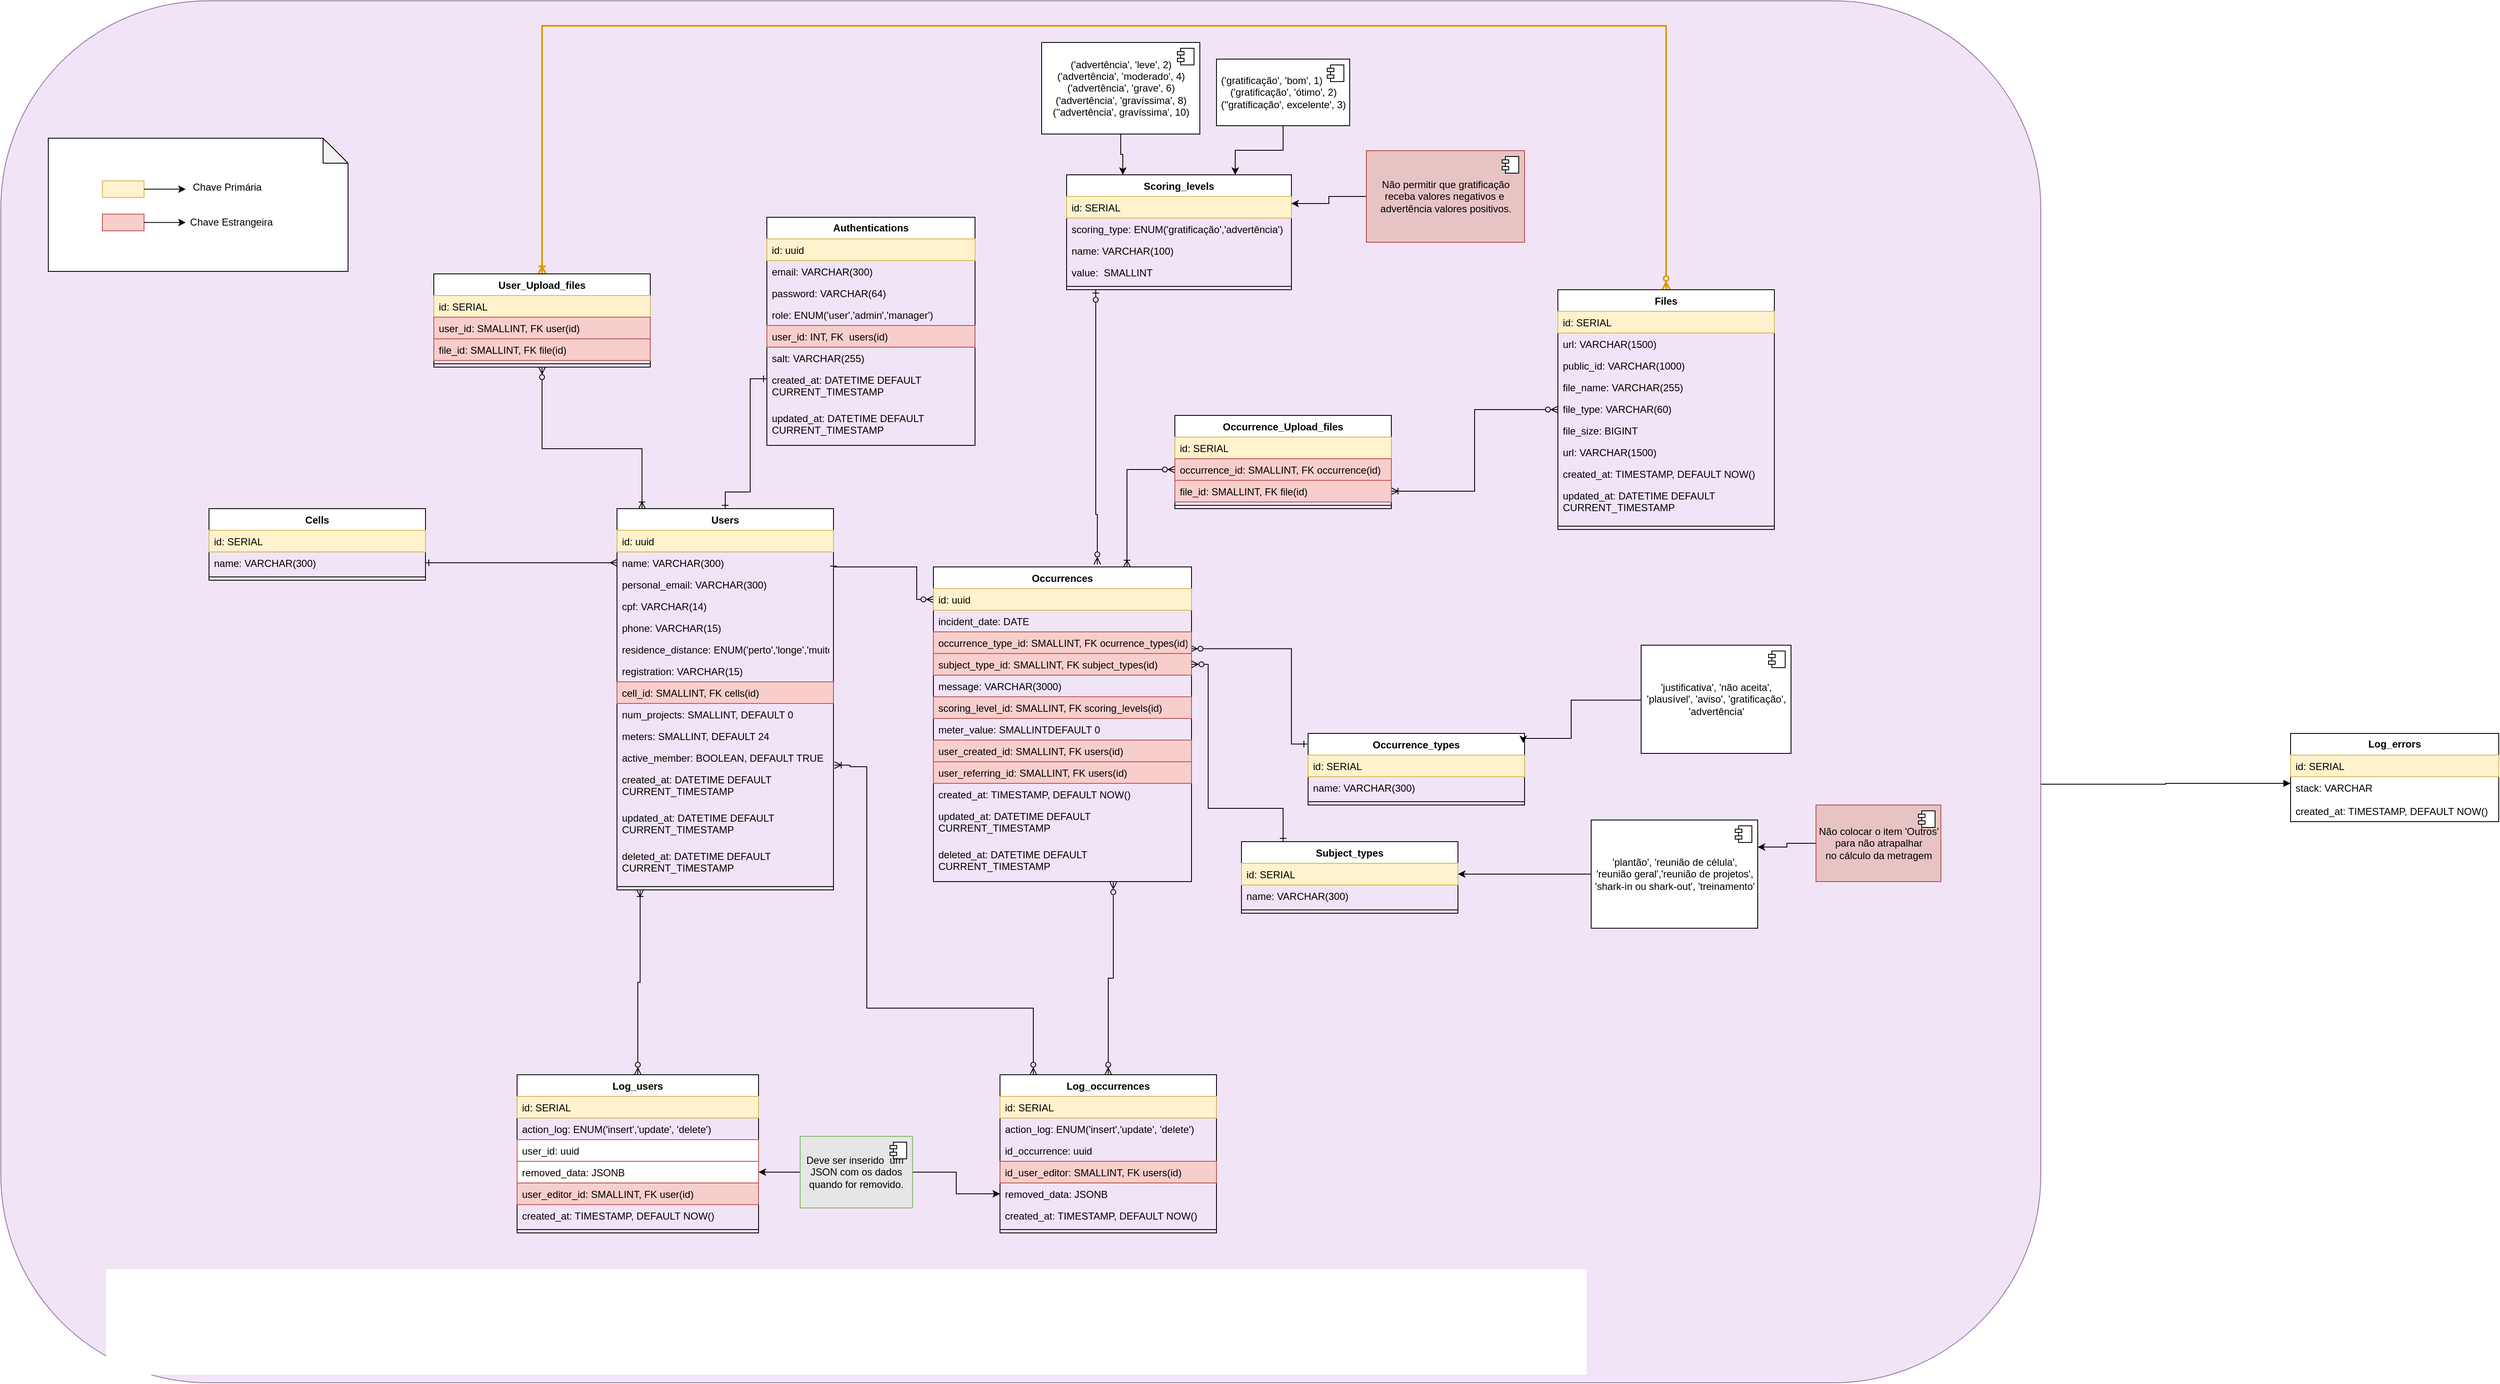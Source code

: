 <mxfile version="24.2.1" type="device">
  <diagram id="C5RBs43oDa-KdzZeNtuy" name="Page-1">
    <mxGraphModel dx="1991" dy="1926" grid="1" gridSize="10" guides="1" tooltips="1" connect="1" arrows="1" fold="1" page="1" pageScale="1" pageWidth="827" pageHeight="1169" math="0" shadow="0">
      <root>
        <mxCell id="WIyWlLk6GJQsqaUBKTNV-0" />
        <mxCell id="WIyWlLk6GJQsqaUBKTNV-1" parent="WIyWlLk6GJQsqaUBKTNV-0" />
        <mxCell id="9lwiX_E5CfIlx43PSh-V-35" value="" style="rounded=1;whiteSpace=wrap;html=1;fillColor=#F1E4F7;strokeColor=#9673a6;movable=0;resizable=0;rotatable=0;deletable=0;editable=0;locked=1;connectable=0;" parent="WIyWlLk6GJQsqaUBKTNV-1" vertex="1">
          <mxGeometry x="-650" y="-590" width="2450" height="1660" as="geometry" />
        </mxCell>
        <mxCell id="bLYH9DIfeV2L1JEAK7II-32" style="edgeStyle=orthogonalEdgeStyle;rounded=0;orthogonalLoop=1;jettySize=auto;html=1;entryX=0.5;entryY=1;entryDx=0;entryDy=0;endArrow=ERzeroToMany;endFill=0;startArrow=ERoneToMany;startFill=0;" edge="1" parent="WIyWlLk6GJQsqaUBKTNV-1" source="zkfFHV4jXpPFQw0GAbJ--0" target="bLYH9DIfeV2L1JEAK7II-26">
          <mxGeometry relative="1" as="geometry">
            <Array as="points">
              <mxPoint x="120" y="-52" />
              <mxPoint y="-52" />
            </Array>
          </mxGeometry>
        </mxCell>
        <mxCell id="zkfFHV4jXpPFQw0GAbJ--0" value="Users" style="swimlane;fontStyle=1;align=center;verticalAlign=top;childLayout=stackLayout;horizontal=1;startSize=26;horizontalStack=0;resizeParent=1;resizeLast=0;collapsible=1;marginBottom=0;rounded=0;shadow=0;strokeWidth=1;" parent="WIyWlLk6GJQsqaUBKTNV-1" vertex="1">
          <mxGeometry x="90" y="20" width="260" height="458" as="geometry">
            <mxRectangle x="230" y="140" width="160" height="26" as="alternateBounds" />
          </mxGeometry>
        </mxCell>
        <mxCell id="-uKI1FrvdBVuVZxCTakQ-14" value="id: uuid" style="text;align=left;verticalAlign=top;spacingLeft=4;spacingRight=4;overflow=hidden;rotatable=0;points=[[0,0.5],[1,0.5]];portConstraint=eastwest;fillColor=#fff2cc;strokeColor=#d6b656;" parent="zkfFHV4jXpPFQw0GAbJ--0" vertex="1">
          <mxGeometry y="26" width="260" height="26" as="geometry" />
        </mxCell>
        <mxCell id="zkfFHV4jXpPFQw0GAbJ--1" value="name: VARCHAR(300)" style="text;align=left;verticalAlign=top;spacingLeft=4;spacingRight=4;overflow=hidden;rotatable=0;points=[[0,0.5],[1,0.5]];portConstraint=eastwest;" parent="zkfFHV4jXpPFQw0GAbJ--0" vertex="1">
          <mxGeometry y="52" width="260" height="26" as="geometry" />
        </mxCell>
        <mxCell id="famHrx6TlAmhTrz2zlUo-7" value="personal_email: VARCHAR(300)" style="text;align=left;verticalAlign=top;spacingLeft=4;spacingRight=4;overflow=hidden;rotatable=0;points=[[0,0.5],[1,0.5]];portConstraint=eastwest;rounded=0;shadow=0;html=0;" parent="zkfFHV4jXpPFQw0GAbJ--0" vertex="1">
          <mxGeometry y="78" width="260" height="26" as="geometry" />
        </mxCell>
        <mxCell id="Aj5XZWAfCBxzIgwr4D-w-1" value="cpf: VARCHAR(14)" style="text;align=left;verticalAlign=top;spacingLeft=4;spacingRight=4;overflow=hidden;rotatable=0;points=[[0,0.5],[1,0.5]];portConstraint=eastwest;rounded=0;shadow=0;html=0;" parent="zkfFHV4jXpPFQw0GAbJ--0" vertex="1">
          <mxGeometry y="104" width="260" height="26" as="geometry" />
        </mxCell>
        <mxCell id="zkfFHV4jXpPFQw0GAbJ--3" value="phone: VARCHAR(15)" style="text;align=left;verticalAlign=top;spacingLeft=4;spacingRight=4;overflow=hidden;rotatable=0;points=[[0,0.5],[1,0.5]];portConstraint=eastwest;rounded=0;shadow=0;html=0;" parent="zkfFHV4jXpPFQw0GAbJ--0" vertex="1">
          <mxGeometry y="130" width="260" height="26" as="geometry" />
        </mxCell>
        <mxCell id="fBdpWE9XJ8fsoQBZoCfp-0" value="residence_distance: ENUM(&#39;perto&#39;,&#39;longe&#39;,&#39;muito longe&#39;)" style="text;align=left;verticalAlign=top;spacingLeft=4;spacingRight=4;overflow=hidden;rotatable=0;points=[[0,0.5],[1,0.5]];portConstraint=eastwest;rounded=0;shadow=0;html=0;" parent="zkfFHV4jXpPFQw0GAbJ--0" vertex="1">
          <mxGeometry y="156" width="260" height="26" as="geometry" />
        </mxCell>
        <mxCell id="-uKI1FrvdBVuVZxCTakQ-0" value="registration: VARCHAR(15)" style="text;align=left;verticalAlign=top;spacingLeft=4;spacingRight=4;overflow=hidden;rotatable=0;points=[[0,0.5],[1,0.5]];portConstraint=eastwest;rounded=0;shadow=0;html=0;" parent="zkfFHV4jXpPFQw0GAbJ--0" vertex="1">
          <mxGeometry y="182" width="260" height="26" as="geometry" />
        </mxCell>
        <mxCell id="-uKI1FrvdBVuVZxCTakQ-3" value="cell_id: SMALLINT, FK cells(id)" style="text;align=left;verticalAlign=top;spacingLeft=4;spacingRight=4;overflow=hidden;rotatable=0;points=[[0,0.5],[1,0.5]];portConstraint=eastwest;rounded=0;shadow=0;html=0;fillColor=#f8cecc;strokeColor=#b85450;" parent="zkfFHV4jXpPFQw0GAbJ--0" vertex="1">
          <mxGeometry y="208" width="260" height="26" as="geometry" />
        </mxCell>
        <mxCell id="EOZXVsjFeJaIdy7UI6iU-1" value="num_projects: SMALLINT, DEFAULT 0" style="text;align=left;verticalAlign=top;spacingLeft=4;spacingRight=4;overflow=hidden;rotatable=0;points=[[0,0.5],[1,0.5]];portConstraint=eastwest;rounded=0;shadow=0;html=0;" parent="zkfFHV4jXpPFQw0GAbJ--0" vertex="1">
          <mxGeometry y="234" width="260" height="26" as="geometry" />
        </mxCell>
        <mxCell id="-uKI1FrvdBVuVZxCTakQ-4" value="meters: SMALLINT, DEFAULT 24" style="text;align=left;verticalAlign=top;spacingLeft=4;spacingRight=4;overflow=hidden;rotatable=0;points=[[0,0.5],[1,0.5]];portConstraint=eastwest;rounded=0;shadow=0;html=0;" parent="zkfFHV4jXpPFQw0GAbJ--0" vertex="1">
          <mxGeometry y="260" width="260" height="26" as="geometry" />
        </mxCell>
        <mxCell id="gxHYrnx_h41nNu9AlrPa-11" value="active_member: BOOLEAN, DEFAULT TRUE" style="text;align=left;verticalAlign=top;spacingLeft=4;spacingRight=4;overflow=hidden;rotatable=0;points=[[0,0.5],[1,0.5]];portConstraint=eastwest;rounded=0;shadow=0;html=0;" parent="zkfFHV4jXpPFQw0GAbJ--0" vertex="1">
          <mxGeometry y="286" width="260" height="26" as="geometry" />
        </mxCell>
        <mxCell id="fBdpWE9XJ8fsoQBZoCfp-1" value="created_at: DATETIME DEFAULT CURRENT_TIMESTAMP" style="text;strokeColor=none;fillColor=none;align=left;verticalAlign=top;spacingLeft=4;spacingRight=4;overflow=hidden;rotatable=0;points=[[0,0.5],[1,0.5]];portConstraint=eastwest;whiteSpace=wrap;html=1;" parent="zkfFHV4jXpPFQw0GAbJ--0" vertex="1">
          <mxGeometry y="312" width="260" height="46" as="geometry" />
        </mxCell>
        <mxCell id="fBdpWE9XJ8fsoQBZoCfp-2" value="updated_at: DATETIME DEFAULT CURRENT_TIMESTAMP" style="text;strokeColor=none;fillColor=none;align=left;verticalAlign=top;spacingLeft=4;spacingRight=4;overflow=hidden;rotatable=0;points=[[0,0.5],[1,0.5]];portConstraint=eastwest;whiteSpace=wrap;html=1;" parent="zkfFHV4jXpPFQw0GAbJ--0" vertex="1">
          <mxGeometry y="358" width="260" height="46" as="geometry" />
        </mxCell>
        <mxCell id="fBdpWE9XJ8fsoQBZoCfp-3" value="deleted_at: DATETIME DEFAULT CURRENT_TIMESTAMP" style="text;strokeColor=none;fillColor=none;align=left;verticalAlign=top;spacingLeft=4;spacingRight=4;overflow=hidden;rotatable=0;points=[[0,0.5],[1,0.5]];portConstraint=eastwest;whiteSpace=wrap;html=1;" parent="zkfFHV4jXpPFQw0GAbJ--0" vertex="1">
          <mxGeometry y="404" width="260" height="46" as="geometry" />
        </mxCell>
        <mxCell id="zkfFHV4jXpPFQw0GAbJ--4" value="" style="line;html=1;strokeWidth=1;align=left;verticalAlign=middle;spacingTop=-1;spacingLeft=3;spacingRight=3;rotatable=0;labelPosition=right;points=[];portConstraint=eastwest;" parent="zkfFHV4jXpPFQw0GAbJ--0" vertex="1">
          <mxGeometry y="450" width="260" height="8" as="geometry" />
        </mxCell>
        <mxCell id="-uKI1FrvdBVuVZxCTakQ-10" style="edgeStyle=orthogonalEdgeStyle;rounded=0;orthogonalLoop=1;jettySize=auto;html=1;entryX=1;entryY=0.5;entryDx=0;entryDy=0;endArrow=ERone;endFill=0;startArrow=ERzeroToMany;startFill=0;exitX=0;exitY=0.5;exitDx=0;exitDy=0;" parent="WIyWlLk6GJQsqaUBKTNV-1" source="-uKI1FrvdBVuVZxCTakQ-16" target="zkfFHV4jXpPFQw0GAbJ--1" edge="1">
          <mxGeometry relative="1" as="geometry">
            <Array as="points">
              <mxPoint x="450" y="129" />
              <mxPoint x="450" y="90" />
              <mxPoint x="350" y="90" />
            </Array>
          </mxGeometry>
        </mxCell>
        <mxCell id="tHn-pjXhagg5LejLjShR-14" style="edgeStyle=orthogonalEdgeStyle;rounded=0;orthogonalLoop=1;jettySize=auto;html=1;entryX=-0.004;entryY=0.148;entryDx=0;entryDy=0;endArrow=ERone;endFill=0;startArrow=ERzeroToMany;startFill=0;exitX=0.996;exitY=0.778;exitDx=0;exitDy=0;exitPerimeter=0;entryPerimeter=0;" parent="WIyWlLk6GJQsqaUBKTNV-1" source="kCAULkptvaa0RNnHd1r2-24" target="tHn-pjXhagg5LejLjShR-0" edge="1">
          <mxGeometry relative="1" as="geometry">
            <Array as="points">
              <mxPoint x="900" y="188" />
              <mxPoint x="900" y="303" />
            </Array>
          </mxGeometry>
        </mxCell>
        <mxCell id="-uKI1FrvdBVuVZxCTakQ-6" value="Occurrences" style="swimlane;fontStyle=1;align=center;verticalAlign=top;childLayout=stackLayout;horizontal=1;startSize=26;horizontalStack=0;resizeParent=1;resizeParentMax=0;resizeLast=0;collapsible=1;marginBottom=0;" parent="WIyWlLk6GJQsqaUBKTNV-1" vertex="1">
          <mxGeometry x="470" y="90" width="310" height="378" as="geometry" />
        </mxCell>
        <mxCell id="-uKI1FrvdBVuVZxCTakQ-16" value="id: uuid" style="text;align=left;verticalAlign=top;spacingLeft=4;spacingRight=4;overflow=hidden;rotatable=0;points=[[0,0.5],[1,0.5]];portConstraint=eastwest;fillColor=#fff2cc;strokeColor=#d6b656;" parent="-uKI1FrvdBVuVZxCTakQ-6" vertex="1">
          <mxGeometry y="26" width="310" height="26" as="geometry" />
        </mxCell>
        <mxCell id="cBAoYvj5LLwuzuzhChio-1" value="incident_date: DATE" style="text;align=left;verticalAlign=top;spacingLeft=4;spacingRight=4;overflow=hidden;rotatable=0;points=[[0,0.5],[1,0.5]];portConstraint=eastwest;rounded=0;shadow=0;html=0;" parent="-uKI1FrvdBVuVZxCTakQ-6" vertex="1">
          <mxGeometry y="52" width="310" height="26" as="geometry" />
        </mxCell>
        <mxCell id="kCAULkptvaa0RNnHd1r2-24" value="occurrence_type_id: SMALLINT, FK ocurrence_types(id)" style="text;align=left;verticalAlign=top;spacingLeft=4;spacingRight=4;overflow=hidden;rotatable=0;points=[[0,0.5],[1,0.5]];portConstraint=eastwest;fillColor=#f8cecc;strokeColor=#b85450;" parent="-uKI1FrvdBVuVZxCTakQ-6" vertex="1">
          <mxGeometry y="78" width="310" height="26" as="geometry" />
        </mxCell>
        <mxCell id="tHn-pjXhagg5LejLjShR-77" value="subject_type_id: SMALLINT, FK subject_types(id)" style="text;align=left;verticalAlign=top;spacingLeft=4;spacingRight=4;overflow=hidden;rotatable=0;points=[[0,0.5],[1,0.5]];portConstraint=eastwest;fillColor=#f8cecc;strokeColor=#b85450;" parent="-uKI1FrvdBVuVZxCTakQ-6" vertex="1">
          <mxGeometry y="104" width="310" height="26" as="geometry" />
        </mxCell>
        <mxCell id="-uKI1FrvdBVuVZxCTakQ-21" value="message: VARCHAR(3000)" style="text;align=left;verticalAlign=top;spacingLeft=4;spacingRight=4;overflow=hidden;rotatable=0;points=[[0,0.5],[1,0.5]];portConstraint=eastwest;rounded=0;shadow=0;html=0;" parent="-uKI1FrvdBVuVZxCTakQ-6" vertex="1">
          <mxGeometry y="130" width="310" height="26" as="geometry" />
        </mxCell>
        <mxCell id="bBI314PdqXXNKxMfU6kw-0" value="scoring_level_id: SMALLINT, FK scoring_levels(id)" style="text;align=left;verticalAlign=top;spacingLeft=4;spacingRight=4;overflow=hidden;rotatable=0;points=[[0,0.5],[1,0.5]];portConstraint=eastwest;fillColor=#f8cecc;strokeColor=#b85450;" parent="-uKI1FrvdBVuVZxCTakQ-6" vertex="1">
          <mxGeometry y="156" width="310" height="26" as="geometry" />
        </mxCell>
        <mxCell id="tHn-pjXhagg5LejLjShR-24" value="meter_value: SMALLINTDEFAULT 0" style="text;align=left;verticalAlign=top;spacingLeft=4;spacingRight=4;overflow=hidden;rotatable=0;points=[[0,0.5],[1,0.5]];portConstraint=eastwest;rounded=0;shadow=0;html=0;" parent="-uKI1FrvdBVuVZxCTakQ-6" vertex="1">
          <mxGeometry y="182" width="310" height="26" as="geometry" />
        </mxCell>
        <mxCell id="f59yjAlqzriR1pj_SLv7-0" value="user_created_id: SMALLINT, FK users(id)" style="text;align=left;verticalAlign=top;spacingLeft=4;spacingRight=4;overflow=hidden;rotatable=0;points=[[0,0.5],[1,0.5]];portConstraint=eastwest;fillColor=#f8cecc;strokeColor=#b85450;" parent="-uKI1FrvdBVuVZxCTakQ-6" vertex="1">
          <mxGeometry y="208" width="310" height="26" as="geometry" />
        </mxCell>
        <mxCell id="-uKI1FrvdBVuVZxCTakQ-17" value="user_referring_id: SMALLINT, FK users(id)" style="text;align=left;verticalAlign=top;spacingLeft=4;spacingRight=4;overflow=hidden;rotatable=0;points=[[0,0.5],[1,0.5]];portConstraint=eastwest;fillColor=#f8cecc;strokeColor=#b85450;" parent="-uKI1FrvdBVuVZxCTakQ-6" vertex="1">
          <mxGeometry y="234" width="310" height="26" as="geometry" />
        </mxCell>
        <mxCell id="-uKI1FrvdBVuVZxCTakQ-22" value="created_at: TIMESTAMP, DEFAULT NOW()" style="text;align=left;verticalAlign=top;spacingLeft=4;spacingRight=4;overflow=hidden;rotatable=0;points=[[0,0.5],[1,0.5]];portConstraint=eastwest;rounded=0;shadow=0;html=0;" parent="-uKI1FrvdBVuVZxCTakQ-6" vertex="1">
          <mxGeometry y="260" width="310" height="26" as="geometry" />
        </mxCell>
        <mxCell id="fBdpWE9XJ8fsoQBZoCfp-4" value="updated_at: DATETIME DEFAULT CURRENT_TIMESTAMP" style="text;strokeColor=none;fillColor=none;align=left;verticalAlign=top;spacingLeft=4;spacingRight=4;overflow=hidden;rotatable=0;points=[[0,0.5],[1,0.5]];portConstraint=eastwest;whiteSpace=wrap;html=1;" parent="-uKI1FrvdBVuVZxCTakQ-6" vertex="1">
          <mxGeometry y="286" width="310" height="46" as="geometry" />
        </mxCell>
        <mxCell id="fBdpWE9XJ8fsoQBZoCfp-5" value="deleted_at: DATETIME DEFAULT CURRENT_TIMESTAMP" style="text;strokeColor=none;fillColor=none;align=left;verticalAlign=top;spacingLeft=4;spacingRight=4;overflow=hidden;rotatable=0;points=[[0,0.5],[1,0.5]];portConstraint=eastwest;whiteSpace=wrap;html=1;" parent="-uKI1FrvdBVuVZxCTakQ-6" vertex="1">
          <mxGeometry y="332" width="310" height="46" as="geometry" />
        </mxCell>
        <mxCell id="tHn-pjXhagg5LejLjShR-0" value="Occurrence_types" style="swimlane;fontStyle=1;align=center;verticalAlign=top;childLayout=stackLayout;horizontal=1;startSize=26;horizontalStack=0;resizeParent=1;resizeParentMax=0;resizeLast=0;collapsible=1;marginBottom=0;" parent="WIyWlLk6GJQsqaUBKTNV-1" vertex="1">
          <mxGeometry x="920" y="290" width="260" height="86" as="geometry" />
        </mxCell>
        <mxCell id="tHn-pjXhagg5LejLjShR-1" value="id: SERIAL" style="text;align=left;verticalAlign=top;spacingLeft=4;spacingRight=4;overflow=hidden;rotatable=0;points=[[0,0.5],[1,0.5]];portConstraint=eastwest;fillColor=#fff2cc;strokeColor=#d6b656;" parent="tHn-pjXhagg5LejLjShR-0" vertex="1">
          <mxGeometry y="26" width="260" height="26" as="geometry" />
        </mxCell>
        <mxCell id="tHn-pjXhagg5LejLjShR-5" value="name: VARCHAR(300)" style="text;align=left;verticalAlign=top;spacingLeft=4;spacingRight=4;overflow=hidden;rotatable=0;points=[[0,0.5],[1,0.5]];portConstraint=eastwest;rounded=0;shadow=0;html=0;" parent="tHn-pjXhagg5LejLjShR-0" vertex="1">
          <mxGeometry y="52" width="260" height="26" as="geometry" />
        </mxCell>
        <mxCell id="tHn-pjXhagg5LejLjShR-8" value="" style="line;strokeWidth=1;fillColor=none;align=left;verticalAlign=middle;spacingTop=-1;spacingLeft=3;spacingRight=3;rotatable=0;labelPosition=right;points=[];portConstraint=eastwest;strokeColor=inherit;" parent="tHn-pjXhagg5LejLjShR-0" vertex="1">
          <mxGeometry y="78" width="260" height="8" as="geometry" />
        </mxCell>
        <mxCell id="tHn-pjXhagg5LejLjShR-11" style="edgeStyle=orthogonalEdgeStyle;rounded=0;orthogonalLoop=1;jettySize=auto;html=1;entryX=0.994;entryY=0.135;entryDx=0;entryDy=0;entryPerimeter=0;" parent="WIyWlLk6GJQsqaUBKTNV-1" source="tHn-pjXhagg5LejLjShR-9" target="tHn-pjXhagg5LejLjShR-0" edge="1">
          <mxGeometry relative="1" as="geometry">
            <Array as="points">
              <mxPoint x="1236" y="250" />
              <mxPoint x="1236" y="296" />
            </Array>
          </mxGeometry>
        </mxCell>
        <mxCell id="tHn-pjXhagg5LejLjShR-9" value="&#39;justificativa&#39;, &#39;não aceita&#39;,&lt;br style=&quot;border-color: var(--border-color); padding: 0px; margin: 0px; text-align: left;&quot;&gt;&lt;span style=&quot;text-align: left;&quot;&gt;&#39;plausível&#39;, &#39;aviso&#39;, &#39;gratificação&#39;,&lt;br&gt;&#39;advertência&#39;&lt;br&gt;&lt;/span&gt;" style="html=1;dropTarget=0;" parent="WIyWlLk6GJQsqaUBKTNV-1" vertex="1">
          <mxGeometry x="1320" y="184" width="180" height="130" as="geometry" />
        </mxCell>
        <mxCell id="tHn-pjXhagg5LejLjShR-10" value="" style="shape=module;jettyWidth=8;jettyHeight=4;" parent="tHn-pjXhagg5LejLjShR-9" vertex="1">
          <mxGeometry x="1" width="20" height="20" relative="1" as="geometry">
            <mxPoint x="-27" y="7" as="offset" />
          </mxGeometry>
        </mxCell>
        <mxCell id="tHn-pjXhagg5LejLjShR-84" style="edgeStyle=orthogonalEdgeStyle;rounded=0;orthogonalLoop=1;jettySize=auto;html=1;startArrow=ERone;startFill=0;endArrow=ERzeroToMany;endFill=0;entryX=1;entryY=0.5;entryDx=0;entryDy=0;" parent="WIyWlLk6GJQsqaUBKTNV-1" source="tHn-pjXhagg5LejLjShR-78" target="tHn-pjXhagg5LejLjShR-77" edge="1">
          <mxGeometry relative="1" as="geometry">
            <Array as="points">
              <mxPoint x="890" y="380" />
              <mxPoint x="800" y="380" />
              <mxPoint x="800" y="207" />
            </Array>
            <mxPoint x="1100" y="170" as="sourcePoint" />
            <mxPoint x="820" y="160.0" as="targetPoint" />
          </mxGeometry>
        </mxCell>
        <mxCell id="tHn-pjXhagg5LejLjShR-78" value="Subject_types" style="swimlane;fontStyle=1;align=center;verticalAlign=top;childLayout=stackLayout;horizontal=1;startSize=26;horizontalStack=0;resizeParent=1;resizeParentMax=0;resizeLast=0;collapsible=1;marginBottom=0;" parent="WIyWlLk6GJQsqaUBKTNV-1" vertex="1">
          <mxGeometry x="840" y="420" width="260" height="86" as="geometry" />
        </mxCell>
        <mxCell id="tHn-pjXhagg5LejLjShR-79" value="id: SERIAL" style="text;align=left;verticalAlign=top;spacingLeft=4;spacingRight=4;overflow=hidden;rotatable=0;points=[[0,0.5],[1,0.5]];portConstraint=eastwest;fillColor=#fff2cc;strokeColor=#d6b656;" parent="tHn-pjXhagg5LejLjShR-78" vertex="1">
          <mxGeometry y="26" width="260" height="26" as="geometry" />
        </mxCell>
        <mxCell id="tHn-pjXhagg5LejLjShR-80" value="name: VARCHAR(300)" style="text;align=left;verticalAlign=top;spacingLeft=4;spacingRight=4;overflow=hidden;rotatable=0;points=[[0,0.5],[1,0.5]];portConstraint=eastwest;rounded=0;shadow=0;html=0;" parent="tHn-pjXhagg5LejLjShR-78" vertex="1">
          <mxGeometry y="52" width="260" height="26" as="geometry" />
        </mxCell>
        <mxCell id="tHn-pjXhagg5LejLjShR-81" value="" style="line;strokeWidth=1;fillColor=none;align=left;verticalAlign=middle;spacingTop=-1;spacingLeft=3;spacingRight=3;rotatable=0;labelPosition=right;points=[];portConstraint=eastwest;strokeColor=inherit;" parent="tHn-pjXhagg5LejLjShR-78" vertex="1">
          <mxGeometry y="78" width="260" height="8" as="geometry" />
        </mxCell>
        <mxCell id="bBI314PdqXXNKxMfU6kw-17" style="edgeStyle=orthogonalEdgeStyle;rounded=0;orthogonalLoop=1;jettySize=auto;html=1;entryX=1;entryY=0.5;entryDx=0;entryDy=0;" parent="WIyWlLk6GJQsqaUBKTNV-1" source="tHn-pjXhagg5LejLjShR-86" target="tHn-pjXhagg5LejLjShR-79" edge="1">
          <mxGeometry relative="1" as="geometry" />
        </mxCell>
        <mxCell id="tHn-pjXhagg5LejLjShR-86" value="&#39;plantão&#39;, &#39;reunião de célula&#39;,&lt;br style=&quot;border-color: var(--border-color); padding: 0px; margin: 0px; text-align: left;&quot;&gt;&lt;span style=&quot;text-align: left;&quot;&gt;&#39;reunião geral&#39;,&#39;reunião de projetos&#39;, &lt;br&gt;&#39;shark-in ou shark-out&#39;, &#39;treinamento&#39;&lt;br&gt;&lt;/span&gt;" style="html=1;dropTarget=0;" parent="WIyWlLk6GJQsqaUBKTNV-1" vertex="1">
          <mxGeometry x="1260" y="394" width="200" height="130" as="geometry" />
        </mxCell>
        <mxCell id="tHn-pjXhagg5LejLjShR-87" value="" style="shape=module;jettyWidth=8;jettyHeight=4;" parent="tHn-pjXhagg5LejLjShR-86" vertex="1">
          <mxGeometry x="1" width="20" height="20" relative="1" as="geometry">
            <mxPoint x="-27" y="7" as="offset" />
          </mxGeometry>
        </mxCell>
        <mxCell id="gxHYrnx_h41nNu9AlrPa-10" style="edgeStyle=orthogonalEdgeStyle;rounded=0;orthogonalLoop=1;jettySize=auto;html=1;entryX=0.107;entryY=0.991;entryDx=0;entryDy=0;endArrow=ERoneToMany;endFill=0;startArrow=ERzeroToMany;startFill=0;entryPerimeter=0;" parent="WIyWlLk6GJQsqaUBKTNV-1" source="HKnBI8yPx4CETMh80sso-0" target="zkfFHV4jXpPFQw0GAbJ--4" edge="1">
          <mxGeometry relative="1" as="geometry" />
        </mxCell>
        <mxCell id="HKnBI8yPx4CETMh80sso-0" value="Log_users" style="swimlane;fontStyle=1;align=center;verticalAlign=top;childLayout=stackLayout;horizontal=1;startSize=26;horizontalStack=0;resizeParent=1;resizeLast=0;collapsible=1;marginBottom=0;rounded=0;shadow=0;strokeWidth=1;" parent="WIyWlLk6GJQsqaUBKTNV-1" vertex="1">
          <mxGeometry x="-30" y="700" width="290" height="190" as="geometry">
            <mxRectangle x="230" y="140" width="160" height="26" as="alternateBounds" />
          </mxGeometry>
        </mxCell>
        <mxCell id="HKnBI8yPx4CETMh80sso-1" value="id: SERIAL" style="text;align=left;verticalAlign=top;spacingLeft=4;spacingRight=4;overflow=hidden;rotatable=0;points=[[0,0.5],[1,0.5]];portConstraint=eastwest;fillColor=#fff2cc;strokeColor=#d6b656;" parent="HKnBI8yPx4CETMh80sso-0" vertex="1">
          <mxGeometry y="26" width="290" height="26" as="geometry" />
        </mxCell>
        <mxCell id="QpD29KoyjwfYBCXak_hD-12" value="action_log: ENUM(&#39;insert&#39;,&#39;update&#39;, &#39;delete&#39;)" style="text;align=left;verticalAlign=top;spacingLeft=4;spacingRight=4;overflow=hidden;rotatable=0;points=[[0,0.5],[1,0.5]];portConstraint=eastwest;rounded=0;shadow=0;html=0;" parent="HKnBI8yPx4CETMh80sso-0" vertex="1">
          <mxGeometry y="52" width="290" height="26" as="geometry" />
        </mxCell>
        <mxCell id="6dld7OIL8rlPsgUcQUCK-1" value="user_id: uuid" style="text;align=left;verticalAlign=top;spacingLeft=4;spacingRight=4;overflow=hidden;rotatable=0;points=[[0,0.5],[1,0.5]];portConstraint=eastwest;fillColor=#FFFFFF;strokeColor=#b85450;" parent="HKnBI8yPx4CETMh80sso-0" vertex="1">
          <mxGeometry y="78" width="290" height="26" as="geometry" />
        </mxCell>
        <mxCell id="gxHYrnx_h41nNu9AlrPa-9" value="removed_data: JSONB" style="text;align=left;verticalAlign=top;spacingLeft=4;spacingRight=4;overflow=hidden;rotatable=0;points=[[0,0.5],[1,0.5]];portConstraint=eastwest;fillColor=#FFFFFF;strokeColor=#b85450;" parent="HKnBI8yPx4CETMh80sso-0" vertex="1">
          <mxGeometry y="104" width="290" height="26" as="geometry" />
        </mxCell>
        <mxCell id="0MhYS269bVKAtgKYdjwF-0" value="user_editor_id: SMALLINT, FK user(id)" style="text;align=left;verticalAlign=top;spacingLeft=4;spacingRight=4;overflow=hidden;rotatable=0;points=[[0,0.5],[1,0.5]];portConstraint=eastwest;fillColor=#f8cecc;strokeColor=#b85450;" parent="HKnBI8yPx4CETMh80sso-0" vertex="1">
          <mxGeometry y="130" width="290" height="26" as="geometry" />
        </mxCell>
        <mxCell id="HKnBI8yPx4CETMh80sso-11" value="created_at: TIMESTAMP, DEFAULT NOW()" style="text;align=left;verticalAlign=top;spacingLeft=4;spacingRight=4;overflow=hidden;rotatable=0;points=[[0,0.5],[1,0.5]];portConstraint=eastwest;rounded=0;shadow=0;html=0;" parent="HKnBI8yPx4CETMh80sso-0" vertex="1">
          <mxGeometry y="156" width="290" height="26" as="geometry" />
        </mxCell>
        <mxCell id="HKnBI8yPx4CETMh80sso-12" value="" style="line;html=1;strokeWidth=1;align=left;verticalAlign=middle;spacingTop=-1;spacingLeft=3;spacingRight=3;rotatable=0;labelPosition=right;points=[];portConstraint=eastwest;" parent="HKnBI8yPx4CETMh80sso-0" vertex="1">
          <mxGeometry y="182" width="290" height="8" as="geometry" />
        </mxCell>
        <mxCell id="0MhYS269bVKAtgKYdjwF-19" style="edgeStyle=orthogonalEdgeStyle;rounded=0;orthogonalLoop=1;jettySize=auto;html=1;entryX=1.005;entryY=-0.149;entryDx=0;entryDy=0;entryPerimeter=0;endArrow=ERoneToMany;endFill=0;startArrow=ERzeroToMany;startFill=0;" parent="WIyWlLk6GJQsqaUBKTNV-1" source="0MhYS269bVKAtgKYdjwF-1" edge="1">
          <mxGeometry relative="1" as="geometry">
            <Array as="points">
              <mxPoint x="590" y="620" />
              <mxPoint x="390" y="620" />
              <mxPoint x="390" y="330" />
              <mxPoint x="370" y="330" />
              <mxPoint x="370" y="328" />
            </Array>
            <mxPoint x="351.3" y="328.126" as="targetPoint" />
          </mxGeometry>
        </mxCell>
        <mxCell id="kCAULkptvaa0RNnHd1r2-25" style="edgeStyle=orthogonalEdgeStyle;rounded=0;orthogonalLoop=1;jettySize=auto;html=1;endArrow=ERzeroToMany;endFill=0;startArrow=ERzeroToMany;startFill=0;entryX=0.697;entryY=1.015;entryDx=0;entryDy=0;entryPerimeter=0;" parent="WIyWlLk6GJQsqaUBKTNV-1" source="0MhYS269bVKAtgKYdjwF-1" target="fBdpWE9XJ8fsoQBZoCfp-5" edge="1">
          <mxGeometry relative="1" as="geometry">
            <mxPoint x="690" y="550" as="targetPoint" />
          </mxGeometry>
        </mxCell>
        <mxCell id="0MhYS269bVKAtgKYdjwF-1" value="Log_occurrences" style="swimlane;fontStyle=1;align=center;verticalAlign=top;childLayout=stackLayout;horizontal=1;startSize=26;horizontalStack=0;resizeParent=1;resizeLast=0;collapsible=1;marginBottom=0;rounded=0;shadow=0;strokeWidth=1;" parent="WIyWlLk6GJQsqaUBKTNV-1" vertex="1">
          <mxGeometry x="550" y="700" width="260" height="190" as="geometry">
            <mxRectangle x="230" y="140" width="160" height="26" as="alternateBounds" />
          </mxGeometry>
        </mxCell>
        <mxCell id="0MhYS269bVKAtgKYdjwF-2" value="id: SERIAL" style="text;align=left;verticalAlign=top;spacingLeft=4;spacingRight=4;overflow=hidden;rotatable=0;points=[[0,0.5],[1,0.5]];portConstraint=eastwest;fillColor=#fff2cc;strokeColor=#d6b656;" parent="0MhYS269bVKAtgKYdjwF-1" vertex="1">
          <mxGeometry y="26" width="260" height="26" as="geometry" />
        </mxCell>
        <mxCell id="QpD29KoyjwfYBCXak_hD-13" value="action_log: ENUM(&#39;insert&#39;,&#39;update&#39;, &#39;delete&#39;)" style="text;align=left;verticalAlign=top;spacingLeft=4;spacingRight=4;overflow=hidden;rotatable=0;points=[[0,0.5],[1,0.5]];portConstraint=eastwest;rounded=0;shadow=0;html=0;" parent="0MhYS269bVKAtgKYdjwF-1" vertex="1">
          <mxGeometry y="52" width="260" height="26" as="geometry" />
        </mxCell>
        <mxCell id="0MhYS269bVKAtgKYdjwF-4" value="id_occurrence: uuid" style="text;align=left;verticalAlign=top;spacingLeft=4;spacingRight=4;overflow=hidden;rotatable=0;points=[[0,0.5],[1,0.5]];portConstraint=eastwest;" parent="0MhYS269bVKAtgKYdjwF-1" vertex="1">
          <mxGeometry y="78" width="260" height="26" as="geometry" />
        </mxCell>
        <mxCell id="0MhYS269bVKAtgKYdjwF-5" value="id_user_editor: SMALLINT, FK users(id)" style="text;align=left;verticalAlign=top;spacingLeft=4;spacingRight=4;overflow=hidden;rotatable=0;points=[[0,0.5],[1,0.5]];portConstraint=eastwest;fillColor=#f8cecc;strokeColor=#b85450;" parent="0MhYS269bVKAtgKYdjwF-1" vertex="1">
          <mxGeometry y="104" width="260" height="26" as="geometry" />
        </mxCell>
        <mxCell id="6dld7OIL8rlPsgUcQUCK-10" value="removed_data: JSONB" style="text;align=left;verticalAlign=top;spacingLeft=4;spacingRight=4;overflow=hidden;rotatable=0;points=[[0,0.5],[1,0.5]];portConstraint=eastwest;" parent="0MhYS269bVKAtgKYdjwF-1" vertex="1">
          <mxGeometry y="130" width="260" height="26" as="geometry" />
        </mxCell>
        <mxCell id="0MhYS269bVKAtgKYdjwF-6" value="created_at: TIMESTAMP, DEFAULT NOW()" style="text;align=left;verticalAlign=top;spacingLeft=4;spacingRight=4;overflow=hidden;rotatable=0;points=[[0,0.5],[1,0.5]];portConstraint=eastwest;rounded=0;shadow=0;html=0;" parent="0MhYS269bVKAtgKYdjwF-1" vertex="1">
          <mxGeometry y="156" width="260" height="26" as="geometry" />
        </mxCell>
        <mxCell id="0MhYS269bVKAtgKYdjwF-7" value="" style="line;html=1;strokeWidth=1;align=left;verticalAlign=middle;spacingTop=-1;spacingLeft=3;spacingRight=3;rotatable=0;labelPosition=right;points=[];portConstraint=eastwest;" parent="0MhYS269bVKAtgKYdjwF-1" vertex="1">
          <mxGeometry y="182" width="260" height="8" as="geometry" />
        </mxCell>
        <mxCell id="kCAULkptvaa0RNnHd1r2-0" value="Cells" style="swimlane;fontStyle=1;align=center;verticalAlign=top;childLayout=stackLayout;horizontal=1;startSize=26;horizontalStack=0;resizeParent=1;resizeParentMax=0;resizeLast=0;collapsible=1;marginBottom=0;" parent="WIyWlLk6GJQsqaUBKTNV-1" vertex="1">
          <mxGeometry x="-400" y="20" width="260" height="86" as="geometry" />
        </mxCell>
        <mxCell id="kCAULkptvaa0RNnHd1r2-1" value="id: SERIAL" style="text;align=left;verticalAlign=top;spacingLeft=4;spacingRight=4;overflow=hidden;rotatable=0;points=[[0,0.5],[1,0.5]];portConstraint=eastwest;fillColor=#fff2cc;strokeColor=#d6b656;" parent="kCAULkptvaa0RNnHd1r2-0" vertex="1">
          <mxGeometry y="26" width="260" height="26" as="geometry" />
        </mxCell>
        <mxCell id="kCAULkptvaa0RNnHd1r2-2" value="name: VARCHAR(300)" style="text;align=left;verticalAlign=top;spacingLeft=4;spacingRight=4;overflow=hidden;rotatable=0;points=[[0,0.5],[1,0.5]];portConstraint=eastwest;rounded=0;shadow=0;html=0;" parent="kCAULkptvaa0RNnHd1r2-0" vertex="1">
          <mxGeometry y="52" width="260" height="26" as="geometry" />
        </mxCell>
        <mxCell id="kCAULkptvaa0RNnHd1r2-9" value="" style="line;strokeWidth=1;fillColor=none;align=left;verticalAlign=middle;spacingTop=-1;spacingLeft=3;spacingRight=3;rotatable=0;labelPosition=right;points=[];portConstraint=eastwest;strokeColor=inherit;" parent="kCAULkptvaa0RNnHd1r2-0" vertex="1">
          <mxGeometry y="78" width="260" height="8" as="geometry" />
        </mxCell>
        <mxCell id="kCAULkptvaa0RNnHd1r2-10" style="edgeStyle=orthogonalEdgeStyle;rounded=0;orthogonalLoop=1;jettySize=auto;html=1;entryX=0;entryY=0.5;entryDx=0;entryDy=0;endArrow=ERmany;endFill=0;startArrow=ERone;startFill=0;" parent="WIyWlLk6GJQsqaUBKTNV-1" source="kCAULkptvaa0RNnHd1r2-2" target="zkfFHV4jXpPFQw0GAbJ--1" edge="1">
          <mxGeometry relative="1" as="geometry" />
        </mxCell>
        <mxCell id="kCAULkptvaa0RNnHd1r2-23" value="" style="group" parent="WIyWlLk6GJQsqaUBKTNV-1" vertex="1" connectable="0">
          <mxGeometry x="-593" y="-425" width="360" height="160" as="geometry" />
        </mxCell>
        <mxCell id="kCAULkptvaa0RNnHd1r2-21" value="" style="shape=note;whiteSpace=wrap;html=1;backgroundOutline=1;darkOpacity=0.05;" parent="kCAULkptvaa0RNnHd1r2-23" vertex="1">
          <mxGeometry width="360" height="160" as="geometry" />
        </mxCell>
        <mxCell id="kCAULkptvaa0RNnHd1r2-22" value="" style="group" parent="kCAULkptvaa0RNnHd1r2-23" vertex="1" connectable="0">
          <mxGeometry x="65" y="46.25" width="210" height="67.5" as="geometry" />
        </mxCell>
        <mxCell id="kCAULkptvaa0RNnHd1r2-12" value="" style="rounded=0;whiteSpace=wrap;html=1;fillColor=#f8cecc;strokeColor=#b85450;" parent="kCAULkptvaa0RNnHd1r2-22" vertex="1">
          <mxGeometry y="45" width="50" height="20" as="geometry" />
        </mxCell>
        <mxCell id="kCAULkptvaa0RNnHd1r2-13" value="" style="rounded=0;whiteSpace=wrap;html=1;fillColor=#fff2cc;strokeColor=#d6b656;" parent="kCAULkptvaa0RNnHd1r2-22" vertex="1">
          <mxGeometry y="5" width="50" height="20" as="geometry" />
        </mxCell>
        <mxCell id="kCAULkptvaa0RNnHd1r2-14" value="Chave Primária" style="text;html=1;strokeColor=none;fillColor=none;align=center;verticalAlign=middle;whiteSpace=wrap;rounded=0;" parent="kCAULkptvaa0RNnHd1r2-22" vertex="1">
          <mxGeometry x="100" width="100" height="25" as="geometry" />
        </mxCell>
        <mxCell id="kCAULkptvaa0RNnHd1r2-15" value="Chave Estrangeira" style="text;html=1;strokeColor=none;fillColor=none;align=center;verticalAlign=middle;whiteSpace=wrap;rounded=0;" parent="kCAULkptvaa0RNnHd1r2-22" vertex="1">
          <mxGeometry x="100" y="42.5" width="110" height="25" as="geometry" />
        </mxCell>
        <mxCell id="kCAULkptvaa0RNnHd1r2-16" value="" style="endArrow=classic;html=1;rounded=0;exitX=1;exitY=0.5;exitDx=0;exitDy=0;entryX=0;entryY=0.5;entryDx=0;entryDy=0;" parent="kCAULkptvaa0RNnHd1r2-22" source="kCAULkptvaa0RNnHd1r2-12" target="kCAULkptvaa0RNnHd1r2-15" edge="1">
          <mxGeometry width="50" height="50" relative="1" as="geometry">
            <mxPoint x="50" y="95" as="sourcePoint" />
            <mxPoint x="100" y="45" as="targetPoint" />
            <Array as="points">
              <mxPoint x="70" y="55" />
            </Array>
          </mxGeometry>
        </mxCell>
        <mxCell id="kCAULkptvaa0RNnHd1r2-19" value="" style="endArrow=classic;html=1;rounded=0;exitX=1;exitY=0.5;exitDx=0;exitDy=0;" parent="kCAULkptvaa0RNnHd1r2-22" source="kCAULkptvaa0RNnHd1r2-13" edge="1">
          <mxGeometry width="50" height="50" relative="1" as="geometry">
            <mxPoint x="90" y="155" as="sourcePoint" />
            <mxPoint x="100" y="15" as="targetPoint" />
          </mxGeometry>
        </mxCell>
        <mxCell id="bBI314PdqXXNKxMfU6kw-13" style="edgeStyle=orthogonalEdgeStyle;rounded=0;orthogonalLoop=1;jettySize=auto;html=1;entryX=0.635;entryY=0;entryDx=0;entryDy=0;startArrow=ERzeroToOne;startFill=0;endArrow=ERzeroToMany;endFill=0;entryPerimeter=0;" parent="WIyWlLk6GJQsqaUBKTNV-1" edge="1">
          <mxGeometry relative="1" as="geometry">
            <Array as="points">
              <mxPoint x="665" y="27" />
              <mxPoint x="667" y="27" />
            </Array>
            <mxPoint x="665" y="-243" as="sourcePoint" />
            <mxPoint x="666.85" y="87" as="targetPoint" />
          </mxGeometry>
        </mxCell>
        <mxCell id="bBI314PdqXXNKxMfU6kw-8" value="Scoring_levels" style="swimlane;fontStyle=1;align=center;verticalAlign=top;childLayout=stackLayout;horizontal=1;startSize=26;horizontalStack=0;resizeParent=1;resizeParentMax=0;resizeLast=0;collapsible=1;marginBottom=0;" parent="WIyWlLk6GJQsqaUBKTNV-1" vertex="1">
          <mxGeometry x="630" y="-381" width="270" height="138" as="geometry" />
        </mxCell>
        <mxCell id="bBI314PdqXXNKxMfU6kw-9" value="id: SERIAL" style="text;align=left;verticalAlign=top;spacingLeft=4;spacingRight=4;overflow=hidden;rotatable=0;points=[[0,0.5],[1,0.5]];portConstraint=eastwest;fillColor=#fff2cc;strokeColor=#d6b656;" parent="bBI314PdqXXNKxMfU6kw-8" vertex="1">
          <mxGeometry y="26" width="270" height="26" as="geometry" />
        </mxCell>
        <mxCell id="QpD29KoyjwfYBCXak_hD-9" value="scoring_type: ENUM(&#39;gratificação&#39;,&#39;advertência&#39;)" style="text;align=left;verticalAlign=top;spacingLeft=4;spacingRight=4;overflow=hidden;rotatable=0;points=[[0,0.5],[1,0.5]];portConstraint=eastwest;rounded=0;shadow=0;html=0;" parent="bBI314PdqXXNKxMfU6kw-8" vertex="1">
          <mxGeometry y="52" width="270" height="26" as="geometry" />
        </mxCell>
        <mxCell id="bBI314PdqXXNKxMfU6kw-10" value="name: VARCHAR(100)" style="text;align=left;verticalAlign=top;spacingLeft=4;spacingRight=4;overflow=hidden;rotatable=0;points=[[0,0.5],[1,0.5]];portConstraint=eastwest;rounded=0;shadow=0;html=0;" parent="bBI314PdqXXNKxMfU6kw-8" vertex="1">
          <mxGeometry y="78" width="270" height="26" as="geometry" />
        </mxCell>
        <mxCell id="bBI314PdqXXNKxMfU6kw-11" value="value:  SMALLINT" style="text;align=left;verticalAlign=top;spacingLeft=4;spacingRight=4;overflow=hidden;rotatable=0;points=[[0,0.5],[1,0.5]];portConstraint=eastwest;rounded=0;shadow=0;html=0;" parent="bBI314PdqXXNKxMfU6kw-8" vertex="1">
          <mxGeometry y="104" width="270" height="26" as="geometry" />
        </mxCell>
        <mxCell id="bBI314PdqXXNKxMfU6kw-12" value="" style="line;strokeWidth=1;fillColor=none;align=left;verticalAlign=middle;spacingTop=-1;spacingLeft=3;spacingRight=3;rotatable=0;labelPosition=right;points=[];portConstraint=eastwest;strokeColor=inherit;" parent="bBI314PdqXXNKxMfU6kw-8" vertex="1">
          <mxGeometry y="130" width="270" height="8" as="geometry" />
        </mxCell>
        <mxCell id="9lwiX_E5CfIlx43PSh-V-9" style="edgeStyle=orthogonalEdgeStyle;rounded=0;orthogonalLoop=1;jettySize=auto;html=1;entryX=0.25;entryY=0;entryDx=0;entryDy=0;" parent="WIyWlLk6GJQsqaUBKTNV-1" source="bBI314PdqXXNKxMfU6kw-23" target="bBI314PdqXXNKxMfU6kw-8" edge="1">
          <mxGeometry relative="1" as="geometry" />
        </mxCell>
        <mxCell id="bBI314PdqXXNKxMfU6kw-23" value="(&#39;advertência&#39;, &#39;leve&#39;, 2)&lt;br&gt;(&#39;advertência&#39;, &#39;moderado&#39;, 4)&lt;br&gt;(&#39;advertência&#39;,&amp;nbsp;&#39;grave&#39;, 6)&lt;br&gt;(&#39;advertência&#39;,&amp;nbsp;&#39;gravíssima&#39;, 8)&lt;br&gt;(&#39;&#39;advertência&#39;,&amp;nbsp;gravíssima&#39;, 10)" style="html=1;dropTarget=0;" parent="WIyWlLk6GJQsqaUBKTNV-1" vertex="1">
          <mxGeometry x="600" y="-540" width="190" height="110" as="geometry" />
        </mxCell>
        <mxCell id="bBI314PdqXXNKxMfU6kw-24" value="" style="shape=module;jettyWidth=8;jettyHeight=4;" parent="bBI314PdqXXNKxMfU6kw-23" vertex="1">
          <mxGeometry x="1" width="20" height="20" relative="1" as="geometry">
            <mxPoint x="-27" y="7" as="offset" />
          </mxGeometry>
        </mxCell>
        <mxCell id="famHrx6TlAmhTrz2zlUo-6" style="edgeStyle=orthogonalEdgeStyle;rounded=0;orthogonalLoop=1;jettySize=auto;html=1;entryX=1;entryY=0.25;entryDx=0;entryDy=0;" parent="WIyWlLk6GJQsqaUBKTNV-1" source="famHrx6TlAmhTrz2zlUo-2" target="tHn-pjXhagg5LejLjShR-86" edge="1">
          <mxGeometry relative="1" as="geometry" />
        </mxCell>
        <mxCell id="famHrx6TlAmhTrz2zlUo-2" value="Não colocar o item &#39;Outros&#39; &lt;br&gt;para não atrapalhar &lt;br&gt;no cálculo da metragem" style="html=1;dropTarget=0;fillColor=#E8C3C3;strokeColor=#B34F4B;" parent="WIyWlLk6GJQsqaUBKTNV-1" vertex="1">
          <mxGeometry x="1530" y="376" width="150" height="92" as="geometry" />
        </mxCell>
        <mxCell id="famHrx6TlAmhTrz2zlUo-3" value="" style="shape=module;jettyWidth=8;jettyHeight=4;" parent="famHrx6TlAmhTrz2zlUo-2" vertex="1">
          <mxGeometry x="1" width="20" height="20" relative="1" as="geometry">
            <mxPoint x="-27" y="7" as="offset" />
          </mxGeometry>
        </mxCell>
        <mxCell id="famHrx6TlAmhTrz2zlUo-19" style="edgeStyle=orthogonalEdgeStyle;rounded=0;orthogonalLoop=1;jettySize=auto;html=1;entryX=0.5;entryY=0;entryDx=0;entryDy=0;endArrow=ERone;endFill=0;startArrow=ERone;startFill=0;" parent="WIyWlLk6GJQsqaUBKTNV-1" source="famHrx6TlAmhTrz2zlUo-9" target="zkfFHV4jXpPFQw0GAbJ--0" edge="1">
          <mxGeometry relative="1" as="geometry">
            <Array as="points">
              <mxPoint x="250" y="-136" />
              <mxPoint x="250" />
              <mxPoint x="220" />
            </Array>
          </mxGeometry>
        </mxCell>
        <mxCell id="famHrx6TlAmhTrz2zlUo-9" value="&lt;b&gt;Authentications&lt;/b&gt;" style="swimlane;fontStyle=0;childLayout=stackLayout;horizontal=1;startSize=26;fillColor=default;horizontalStack=0;resizeParent=1;resizeParentMax=0;resizeLast=0;collapsible=1;marginBottom=0;whiteSpace=wrap;html=1;" parent="WIyWlLk6GJQsqaUBKTNV-1" vertex="1">
          <mxGeometry x="270" y="-330" width="250" height="274" as="geometry" />
        </mxCell>
        <mxCell id="9lwiX_E5CfIlx43PSh-V-41" value="id: uuid" style="text;align=left;verticalAlign=top;spacingLeft=4;spacingRight=4;overflow=hidden;rotatable=0;points=[[0,0.5],[1,0.5]];portConstraint=eastwest;fillColor=#fff2cc;strokeColor=#d6b656;" parent="famHrx6TlAmhTrz2zlUo-9" vertex="1">
          <mxGeometry y="26" width="250" height="26" as="geometry" />
        </mxCell>
        <mxCell id="zkfFHV4jXpPFQw0GAbJ--2" value="email: VARCHAR(300)" style="text;align=left;verticalAlign=top;spacingLeft=4;spacingRight=4;overflow=hidden;rotatable=0;points=[[0,0.5],[1,0.5]];portConstraint=eastwest;rounded=0;shadow=0;html=0;" parent="famHrx6TlAmhTrz2zlUo-9" vertex="1">
          <mxGeometry y="52" width="250" height="26" as="geometry" />
        </mxCell>
        <mxCell id="-uKI1FrvdBVuVZxCTakQ-1" value="password: VARCHAR(64)" style="text;align=left;verticalAlign=top;spacingLeft=4;spacingRight=4;overflow=hidden;rotatable=0;points=[[0,0.5],[1,0.5]];portConstraint=eastwest;rounded=0;shadow=0;html=0;" parent="famHrx6TlAmhTrz2zlUo-9" vertex="1">
          <mxGeometry y="78" width="250" height="26" as="geometry" />
        </mxCell>
        <mxCell id="f0laFgSwW5wZBhOm5lYG-2" value="role: ENUM(&#39;user&#39;,&#39;admin&#39;,&#39;manager&#39;)" style="text;align=left;verticalAlign=top;spacingLeft=4;spacingRight=4;overflow=hidden;rotatable=0;points=[[0,0.5],[1,0.5]];portConstraint=eastwest;rounded=0;shadow=0;html=0;" parent="famHrx6TlAmhTrz2zlUo-9" vertex="1">
          <mxGeometry y="104" width="250" height="26" as="geometry" />
        </mxCell>
        <mxCell id="famHrx6TlAmhTrz2zlUo-14" value="user_id: INT, FK&amp;nbsp; users(id)" style="text;strokeColor=#b85450;fillColor=#f8cecc;align=left;verticalAlign=top;spacingLeft=4;spacingRight=4;overflow=hidden;rotatable=0;points=[[0,0.5],[1,0.5]];portConstraint=eastwest;whiteSpace=wrap;html=1;" parent="famHrx6TlAmhTrz2zlUo-9" vertex="1">
          <mxGeometry y="130" width="250" height="26" as="geometry" />
        </mxCell>
        <mxCell id="f0laFgSwW5wZBhOm5lYG-0" value="salt: VARCHAR(255)" style="text;align=left;verticalAlign=top;spacingLeft=4;spacingRight=4;overflow=hidden;rotatable=0;points=[[0,0.5],[1,0.5]];portConstraint=eastwest;rounded=0;shadow=0;html=0;" parent="famHrx6TlAmhTrz2zlUo-9" vertex="1">
          <mxGeometry y="156" width="250" height="26" as="geometry" />
        </mxCell>
        <mxCell id="6dld7OIL8rlPsgUcQUCK-0" value="created_at: DATETIME DEFAULT CURRENT_TIMESTAMP" style="text;strokeColor=none;fillColor=none;align=left;verticalAlign=top;spacingLeft=4;spacingRight=4;overflow=hidden;rotatable=0;points=[[0,0.5],[1,0.5]];portConstraint=eastwest;whiteSpace=wrap;html=1;" parent="famHrx6TlAmhTrz2zlUo-9" vertex="1">
          <mxGeometry y="182" width="250" height="46" as="geometry" />
        </mxCell>
        <mxCell id="famHrx6TlAmhTrz2zlUo-13" value="updated_at: DATETIME DEFAULT CURRENT_TIMESTAMP" style="text;strokeColor=none;fillColor=none;align=left;verticalAlign=top;spacingLeft=4;spacingRight=4;overflow=hidden;rotatable=0;points=[[0,0.5],[1,0.5]];portConstraint=eastwest;whiteSpace=wrap;html=1;" parent="famHrx6TlAmhTrz2zlUo-9" vertex="1">
          <mxGeometry y="228" width="250" height="46" as="geometry" />
        </mxCell>
        <mxCell id="6dld7OIL8rlPsgUcQUCK-13" style="edgeStyle=orthogonalEdgeStyle;rounded=0;orthogonalLoop=1;jettySize=auto;html=1;entryX=1;entryY=0.5;entryDx=0;entryDy=0;" parent="WIyWlLk6GJQsqaUBKTNV-1" source="6dld7OIL8rlPsgUcQUCK-2" target="gxHYrnx_h41nNu9AlrPa-9" edge="1">
          <mxGeometry relative="1" as="geometry" />
        </mxCell>
        <mxCell id="fBdpWE9XJ8fsoQBZoCfp-7" style="edgeStyle=orthogonalEdgeStyle;rounded=0;orthogonalLoop=1;jettySize=auto;html=1;entryX=0;entryY=0.5;entryDx=0;entryDy=0;" parent="WIyWlLk6GJQsqaUBKTNV-1" source="6dld7OIL8rlPsgUcQUCK-2" target="6dld7OIL8rlPsgUcQUCK-10" edge="1">
          <mxGeometry relative="1" as="geometry" />
        </mxCell>
        <mxCell id="6dld7OIL8rlPsgUcQUCK-2" value="Deve ser inserido&amp;nbsp; um&amp;nbsp;&lt;br&gt;JSON com os dados&lt;br&gt;quando for removido." style="html=1;dropTarget=0;fillColor=#E6E6E6;strokeColor=#82b366;" parent="WIyWlLk6GJQsqaUBKTNV-1" vertex="1">
          <mxGeometry x="310" y="774" width="134.91" height="86" as="geometry" />
        </mxCell>
        <mxCell id="6dld7OIL8rlPsgUcQUCK-3" value="" style="shape=module;jettyWidth=8;jettyHeight=4;" parent="6dld7OIL8rlPsgUcQUCK-2" vertex="1">
          <mxGeometry x="1" width="20" height="20" relative="1" as="geometry">
            <mxPoint x="-27" y="7" as="offset" />
          </mxGeometry>
        </mxCell>
        <mxCell id="9lwiX_E5CfIlx43PSh-V-10" style="edgeStyle=orthogonalEdgeStyle;rounded=0;orthogonalLoop=1;jettySize=auto;html=1;entryX=0.75;entryY=0;entryDx=0;entryDy=0;" parent="WIyWlLk6GJQsqaUBKTNV-1" source="9lwiX_E5CfIlx43PSh-V-2" target="bBI314PdqXXNKxMfU6kw-8" edge="1">
          <mxGeometry relative="1" as="geometry" />
        </mxCell>
        <mxCell id="9lwiX_E5CfIlx43PSh-V-2" value="&lt;div style=&quot;text-align: left;&quot;&gt;&lt;span style=&quot;background-color: initial;&quot;&gt;(&#39;gratificação&#39;&lt;/span&gt;&lt;span style=&quot;background-color: initial;&quot;&gt;, &#39;bom&#39;, 1)&lt;/span&gt;&lt;/div&gt;(&lt;span style=&quot;text-align: left;&quot;&gt;&#39;gratificação&#39;&lt;/span&gt;, &#39;ótimo&#39;, 2)&lt;br&gt;(&#39;&lt;span style=&quot;text-align: left;&quot;&gt;&#39;gratificação&#39;&lt;/span&gt;, excelente&#39;, 3)" style="html=1;dropTarget=0;" parent="WIyWlLk6GJQsqaUBKTNV-1" vertex="1">
          <mxGeometry x="810" y="-520" width="160" height="80" as="geometry" />
        </mxCell>
        <mxCell id="9lwiX_E5CfIlx43PSh-V-3" value="" style="shape=module;jettyWidth=8;jettyHeight=4;" parent="9lwiX_E5CfIlx43PSh-V-2" vertex="1">
          <mxGeometry x="1" width="20" height="20" relative="1" as="geometry">
            <mxPoint x="-27" y="7" as="offset" />
          </mxGeometry>
        </mxCell>
        <mxCell id="QpD29KoyjwfYBCXak_hD-11" style="edgeStyle=orthogonalEdgeStyle;rounded=0;orthogonalLoop=1;jettySize=auto;html=1;entryX=1;entryY=0.25;entryDx=0;entryDy=0;" parent="WIyWlLk6GJQsqaUBKTNV-1" source="9lwiX_E5CfIlx43PSh-V-6" target="bBI314PdqXXNKxMfU6kw-8" edge="1">
          <mxGeometry relative="1" as="geometry" />
        </mxCell>
        <mxCell id="9lwiX_E5CfIlx43PSh-V-6" value="Não permitir que gratificação&lt;br&gt;receba valores negativos e&amp;nbsp;&lt;br&gt;advertência valores positivos." style="html=1;dropTarget=0;fillColor=#E8C3C3;strokeColor=#B34F4B;" parent="WIyWlLk6GJQsqaUBKTNV-1" vertex="1">
          <mxGeometry x="990" y="-410" width="190" height="110" as="geometry" />
        </mxCell>
        <mxCell id="9lwiX_E5CfIlx43PSh-V-7" value="" style="shape=module;jettyWidth=8;jettyHeight=4;" parent="9lwiX_E5CfIlx43PSh-V-6" vertex="1">
          <mxGeometry x="1" width="20" height="20" relative="1" as="geometry">
            <mxPoint x="-27" y="7" as="offset" />
          </mxGeometry>
        </mxCell>
        <mxCell id="bLYH9DIfeV2L1JEAK7II-24" style="edgeStyle=orthogonalEdgeStyle;rounded=0;orthogonalLoop=1;jettySize=auto;html=1;startArrow=ERzeroToMany;startFill=0;endArrow=ERoneToMany;endFill=0;" edge="1" parent="WIyWlLk6GJQsqaUBKTNV-1" source="9lwiX_E5CfIlx43PSh-V-12" target="bLYH9DIfeV2L1JEAK7II-23">
          <mxGeometry relative="1" as="geometry" />
        </mxCell>
        <mxCell id="bLYH9DIfeV2L1JEAK7II-33" style="edgeStyle=orthogonalEdgeStyle;rounded=0;orthogonalLoop=1;jettySize=auto;html=1;entryX=0.5;entryY=0;entryDx=0;entryDy=0;fillColor=#ffe6cc;strokeColor=#d79b00;strokeWidth=2;endArrow=ERoneToMany;endFill=0;startArrow=ERzeroToMany;startFill=0;" edge="1" parent="WIyWlLk6GJQsqaUBKTNV-1" source="9lwiX_E5CfIlx43PSh-V-12" target="bLYH9DIfeV2L1JEAK7II-26">
          <mxGeometry relative="1" as="geometry">
            <Array as="points">
              <mxPoint x="1350" y="-560" />
              <mxPoint y="-560" />
            </Array>
          </mxGeometry>
        </mxCell>
        <mxCell id="9lwiX_E5CfIlx43PSh-V-12" value="Files" style="swimlane;fontStyle=1;align=center;verticalAlign=top;childLayout=stackLayout;horizontal=1;startSize=26;horizontalStack=0;resizeParent=1;resizeParentMax=0;resizeLast=0;collapsible=1;marginBottom=0;" parent="WIyWlLk6GJQsqaUBKTNV-1" vertex="1">
          <mxGeometry x="1220" y="-243" width="260" height="288" as="geometry" />
        </mxCell>
        <mxCell id="9lwiX_E5CfIlx43PSh-V-13" value="id: SERIAL" style="text;align=left;verticalAlign=top;spacingLeft=4;spacingRight=4;overflow=hidden;rotatable=0;points=[[0,0.5],[1,0.5]];portConstraint=eastwest;fillColor=#fff2cc;strokeColor=#d6b656;" parent="9lwiX_E5CfIlx43PSh-V-12" vertex="1">
          <mxGeometry y="26" width="260" height="26" as="geometry" />
        </mxCell>
        <mxCell id="z99QqhigmK5jqkPfP7uZ-0" value="url: VARCHAR(1500)" style="text;align=left;verticalAlign=top;spacingLeft=4;spacingRight=4;overflow=hidden;rotatable=0;points=[[0,0.5],[1,0.5]];portConstraint=eastwest;rounded=0;shadow=0;html=0;" parent="9lwiX_E5CfIlx43PSh-V-12" vertex="1">
          <mxGeometry y="52" width="260" height="26" as="geometry" />
        </mxCell>
        <mxCell id="9lwiX_E5CfIlx43PSh-V-15" value="public_id: VARCHAR(1000)" style="text;align=left;verticalAlign=top;spacingLeft=4;spacingRight=4;overflow=hidden;rotatable=0;points=[[0,0.5],[1,0.5]];portConstraint=eastwest;rounded=0;shadow=0;html=0;" parent="9lwiX_E5CfIlx43PSh-V-12" vertex="1">
          <mxGeometry y="78" width="260" height="26" as="geometry" />
        </mxCell>
        <mxCell id="9lwiX_E5CfIlx43PSh-V-19" value="file_name: VARCHAR(255)" style="text;align=left;verticalAlign=top;spacingLeft=4;spacingRight=4;overflow=hidden;rotatable=0;points=[[0,0.5],[1,0.5]];portConstraint=eastwest;rounded=0;shadow=0;html=0;" parent="9lwiX_E5CfIlx43PSh-V-12" vertex="1">
          <mxGeometry y="104" width="260" height="26" as="geometry" />
        </mxCell>
        <mxCell id="9lwiX_E5CfIlx43PSh-V-20" value="file_type: VARCHAR(60)" style="text;align=left;verticalAlign=top;spacingLeft=4;spacingRight=4;overflow=hidden;rotatable=0;points=[[0,0.5],[1,0.5]];portConstraint=eastwest;rounded=0;shadow=0;html=0;" parent="9lwiX_E5CfIlx43PSh-V-12" vertex="1">
          <mxGeometry y="130" width="260" height="26" as="geometry" />
        </mxCell>
        <mxCell id="QpD29KoyjwfYBCXak_hD-3" value="file_size: BIGINT" style="text;align=left;verticalAlign=top;spacingLeft=4;spacingRight=4;overflow=hidden;rotatable=0;points=[[0,0.5],[1,0.5]];portConstraint=eastwest;rounded=0;shadow=0;html=0;" parent="9lwiX_E5CfIlx43PSh-V-12" vertex="1">
          <mxGeometry y="156" width="260" height="26" as="geometry" />
        </mxCell>
        <mxCell id="z99QqhigmK5jqkPfP7uZ-3" value="url: VARCHAR(1500)" style="text;align=left;verticalAlign=top;spacingLeft=4;spacingRight=4;overflow=hidden;rotatable=0;points=[[0,0.5],[1,0.5]];portConstraint=eastwest;rounded=0;shadow=0;html=0;" parent="9lwiX_E5CfIlx43PSh-V-12" vertex="1">
          <mxGeometry y="182" width="260" height="26" as="geometry" />
        </mxCell>
        <mxCell id="9lwiX_E5CfIlx43PSh-V-23" value="created_at: TIMESTAMP, DEFAULT NOW()" style="text;align=left;verticalAlign=top;spacingLeft=4;spacingRight=4;overflow=hidden;rotatable=0;points=[[0,0.5],[1,0.5]];portConstraint=eastwest;rounded=0;shadow=0;html=0;" parent="9lwiX_E5CfIlx43PSh-V-12" vertex="1">
          <mxGeometry y="208" width="260" height="26" as="geometry" />
        </mxCell>
        <mxCell id="bLYH9DIfeV2L1JEAK7II-25" value="updated_at: DATETIME DEFAULT CURRENT_TIMESTAMP" style="text;strokeColor=none;fillColor=none;align=left;verticalAlign=top;spacingLeft=4;spacingRight=4;overflow=hidden;rotatable=0;points=[[0,0.5],[1,0.5]];portConstraint=eastwest;whiteSpace=wrap;html=1;" vertex="1" parent="9lwiX_E5CfIlx43PSh-V-12">
          <mxGeometry y="234" width="260" height="46" as="geometry" />
        </mxCell>
        <mxCell id="9lwiX_E5CfIlx43PSh-V-17" value="" style="line;strokeWidth=1;fillColor=none;align=left;verticalAlign=middle;spacingTop=-1;spacingLeft=3;spacingRight=3;rotatable=0;labelPosition=right;points=[];portConstraint=eastwest;strokeColor=inherit;" parent="9lwiX_E5CfIlx43PSh-V-12" vertex="1">
          <mxGeometry y="280" width="260" height="8" as="geometry" />
        </mxCell>
        <mxCell id="9lwiX_E5CfIlx43PSh-V-24" style="edgeStyle=orthogonalEdgeStyle;rounded=0;orthogonalLoop=1;jettySize=auto;html=1;entryX=0.75;entryY=0;entryDx=0;entryDy=0;endArrow=ERoneToMany;endFill=0;startArrow=ERzeroToMany;startFill=0;exitX=0;exitY=0.5;exitDx=0;exitDy=0;" parent="WIyWlLk6GJQsqaUBKTNV-1" source="bLYH9DIfeV2L1JEAK7II-19" target="-uKI1FrvdBVuVZxCTakQ-6" edge="1">
          <mxGeometry relative="1" as="geometry" />
        </mxCell>
        <mxCell id="9lwiX_E5CfIlx43PSh-V-37" style="edgeStyle=orthogonalEdgeStyle;rounded=0;orthogonalLoop=1;jettySize=auto;html=1;startArrow=block;startFill=1;endArrow=none;endFill=0;" parent="WIyWlLk6GJQsqaUBKTNV-1" source="9lwiX_E5CfIlx43PSh-V-25" edge="1">
          <mxGeometry relative="1" as="geometry">
            <mxPoint x="1800.0" y="351" as="targetPoint" />
            <Array as="points">
              <mxPoint x="1950" y="350" />
            </Array>
          </mxGeometry>
        </mxCell>
        <mxCell id="9lwiX_E5CfIlx43PSh-V-25" value="&lt;b&gt;Log_errors&lt;/b&gt;" style="swimlane;fontStyle=0;childLayout=stackLayout;horizontal=1;startSize=26;fillColor=none;horizontalStack=0;resizeParent=1;resizeParentMax=0;resizeLast=0;collapsible=1;marginBottom=0;whiteSpace=wrap;html=1;" parent="WIyWlLk6GJQsqaUBKTNV-1" vertex="1">
          <mxGeometry x="2100" y="290" width="250" height="106" as="geometry" />
        </mxCell>
        <mxCell id="9lwiX_E5CfIlx43PSh-V-40" value="id: SERIAL" style="text;align=left;verticalAlign=top;spacingLeft=4;spacingRight=4;overflow=hidden;rotatable=0;points=[[0,0.5],[1,0.5]];portConstraint=eastwest;fillColor=#fff2cc;strokeColor=#d6b656;" parent="9lwiX_E5CfIlx43PSh-V-25" vertex="1">
          <mxGeometry y="26" width="250" height="26" as="geometry" />
        </mxCell>
        <mxCell id="9lwiX_E5CfIlx43PSh-V-30" value="stack: VARCHAR" style="text;strokeColor=none;fillColor=none;align=left;verticalAlign=top;spacingLeft=4;spacingRight=4;overflow=hidden;rotatable=0;points=[[0,0.5],[1,0.5]];portConstraint=eastwest;whiteSpace=wrap;html=1;" parent="9lwiX_E5CfIlx43PSh-V-25" vertex="1">
          <mxGeometry y="52" width="250" height="28" as="geometry" />
        </mxCell>
        <mxCell id="9lwiX_E5CfIlx43PSh-V-39" value="created_at: TIMESTAMP, DEFAULT NOW()" style="text;align=left;verticalAlign=top;spacingLeft=4;spacingRight=4;overflow=hidden;rotatable=0;points=[[0,0.5],[1,0.5]];portConstraint=eastwest;rounded=0;shadow=0;html=0;" parent="9lwiX_E5CfIlx43PSh-V-25" vertex="1">
          <mxGeometry y="80" width="250" height="26" as="geometry" />
        </mxCell>
        <mxCell id="bLYH9DIfeV2L1JEAK7II-11" value="Occurrence_Upload_files" style="swimlane;fontStyle=1;align=center;verticalAlign=top;childLayout=stackLayout;horizontal=1;startSize=26;horizontalStack=0;resizeParent=1;resizeParentMax=0;resizeLast=0;collapsible=1;marginBottom=0;" vertex="1" parent="WIyWlLk6GJQsqaUBKTNV-1">
          <mxGeometry x="760" y="-92" width="260" height="112" as="geometry" />
        </mxCell>
        <mxCell id="bLYH9DIfeV2L1JEAK7II-12" value="id: SERIAL" style="text;align=left;verticalAlign=top;spacingLeft=4;spacingRight=4;overflow=hidden;rotatable=0;points=[[0,0.5],[1,0.5]];portConstraint=eastwest;fillColor=#fff2cc;strokeColor=#d6b656;" vertex="1" parent="bLYH9DIfeV2L1JEAK7II-11">
          <mxGeometry y="26" width="260" height="26" as="geometry" />
        </mxCell>
        <mxCell id="bLYH9DIfeV2L1JEAK7II-19" value="occurrence_id: SMALLINT, FK occurrence(id)" style="text;align=left;verticalAlign=top;spacingLeft=4;spacingRight=4;overflow=hidden;rotatable=0;points=[[0,0.5],[1,0.5]];portConstraint=eastwest;fillColor=#f8cecc;strokeColor=#b85450;" vertex="1" parent="bLYH9DIfeV2L1JEAK7II-11">
          <mxGeometry y="52" width="260" height="26" as="geometry" />
        </mxCell>
        <mxCell id="bLYH9DIfeV2L1JEAK7II-23" value="file_id: SMALLINT, FK file(id)" style="text;align=left;verticalAlign=top;spacingLeft=4;spacingRight=4;overflow=hidden;rotatable=0;points=[[0,0.5],[1,0.5]];portConstraint=eastwest;fillColor=#f8cecc;strokeColor=#b85450;" vertex="1" parent="bLYH9DIfeV2L1JEAK7II-11">
          <mxGeometry y="78" width="260" height="26" as="geometry" />
        </mxCell>
        <mxCell id="bLYH9DIfeV2L1JEAK7II-21" value="" style="line;strokeWidth=1;fillColor=none;align=left;verticalAlign=middle;spacingTop=-1;spacingLeft=3;spacingRight=3;rotatable=0;labelPosition=right;points=[];portConstraint=eastwest;strokeColor=inherit;" vertex="1" parent="bLYH9DIfeV2L1JEAK7II-11">
          <mxGeometry y="104" width="260" height="8" as="geometry" />
        </mxCell>
        <mxCell id="bLYH9DIfeV2L1JEAK7II-26" value="User_Upload_files" style="swimlane;fontStyle=1;align=center;verticalAlign=top;childLayout=stackLayout;horizontal=1;startSize=26;horizontalStack=0;resizeParent=1;resizeParentMax=0;resizeLast=0;collapsible=1;marginBottom=0;" vertex="1" parent="WIyWlLk6GJQsqaUBKTNV-1">
          <mxGeometry x="-130" y="-262" width="260" height="112" as="geometry" />
        </mxCell>
        <mxCell id="bLYH9DIfeV2L1JEAK7II-27" value="id: SERIAL" style="text;align=left;verticalAlign=top;spacingLeft=4;spacingRight=4;overflow=hidden;rotatable=0;points=[[0,0.5],[1,0.5]];portConstraint=eastwest;fillColor=#fff2cc;strokeColor=#d6b656;" vertex="1" parent="bLYH9DIfeV2L1JEAK7II-26">
          <mxGeometry y="26" width="260" height="26" as="geometry" />
        </mxCell>
        <mxCell id="bLYH9DIfeV2L1JEAK7II-28" value="user_id: SMALLINT, FK user(id)" style="text;align=left;verticalAlign=top;spacingLeft=4;spacingRight=4;overflow=hidden;rotatable=0;points=[[0,0.5],[1,0.5]];portConstraint=eastwest;fillColor=#f8cecc;strokeColor=#b85450;" vertex="1" parent="bLYH9DIfeV2L1JEAK7II-26">
          <mxGeometry y="52" width="260" height="26" as="geometry" />
        </mxCell>
        <mxCell id="bLYH9DIfeV2L1JEAK7II-29" value="file_id: SMALLINT, FK file(id)" style="text;align=left;verticalAlign=top;spacingLeft=4;spacingRight=4;overflow=hidden;rotatable=0;points=[[0,0.5],[1,0.5]];portConstraint=eastwest;fillColor=#f8cecc;strokeColor=#b85450;" vertex="1" parent="bLYH9DIfeV2L1JEAK7II-26">
          <mxGeometry y="78" width="260" height="26" as="geometry" />
        </mxCell>
        <mxCell id="bLYH9DIfeV2L1JEAK7II-31" value="" style="line;strokeWidth=1;fillColor=none;align=left;verticalAlign=middle;spacingTop=-1;spacingLeft=3;spacingRight=3;rotatable=0;labelPosition=right;points=[];portConstraint=eastwest;strokeColor=inherit;" vertex="1" parent="bLYH9DIfeV2L1JEAK7II-26">
          <mxGeometry y="104" width="260" height="8" as="geometry" />
        </mxCell>
      </root>
    </mxGraphModel>
  </diagram>
</mxfile>
